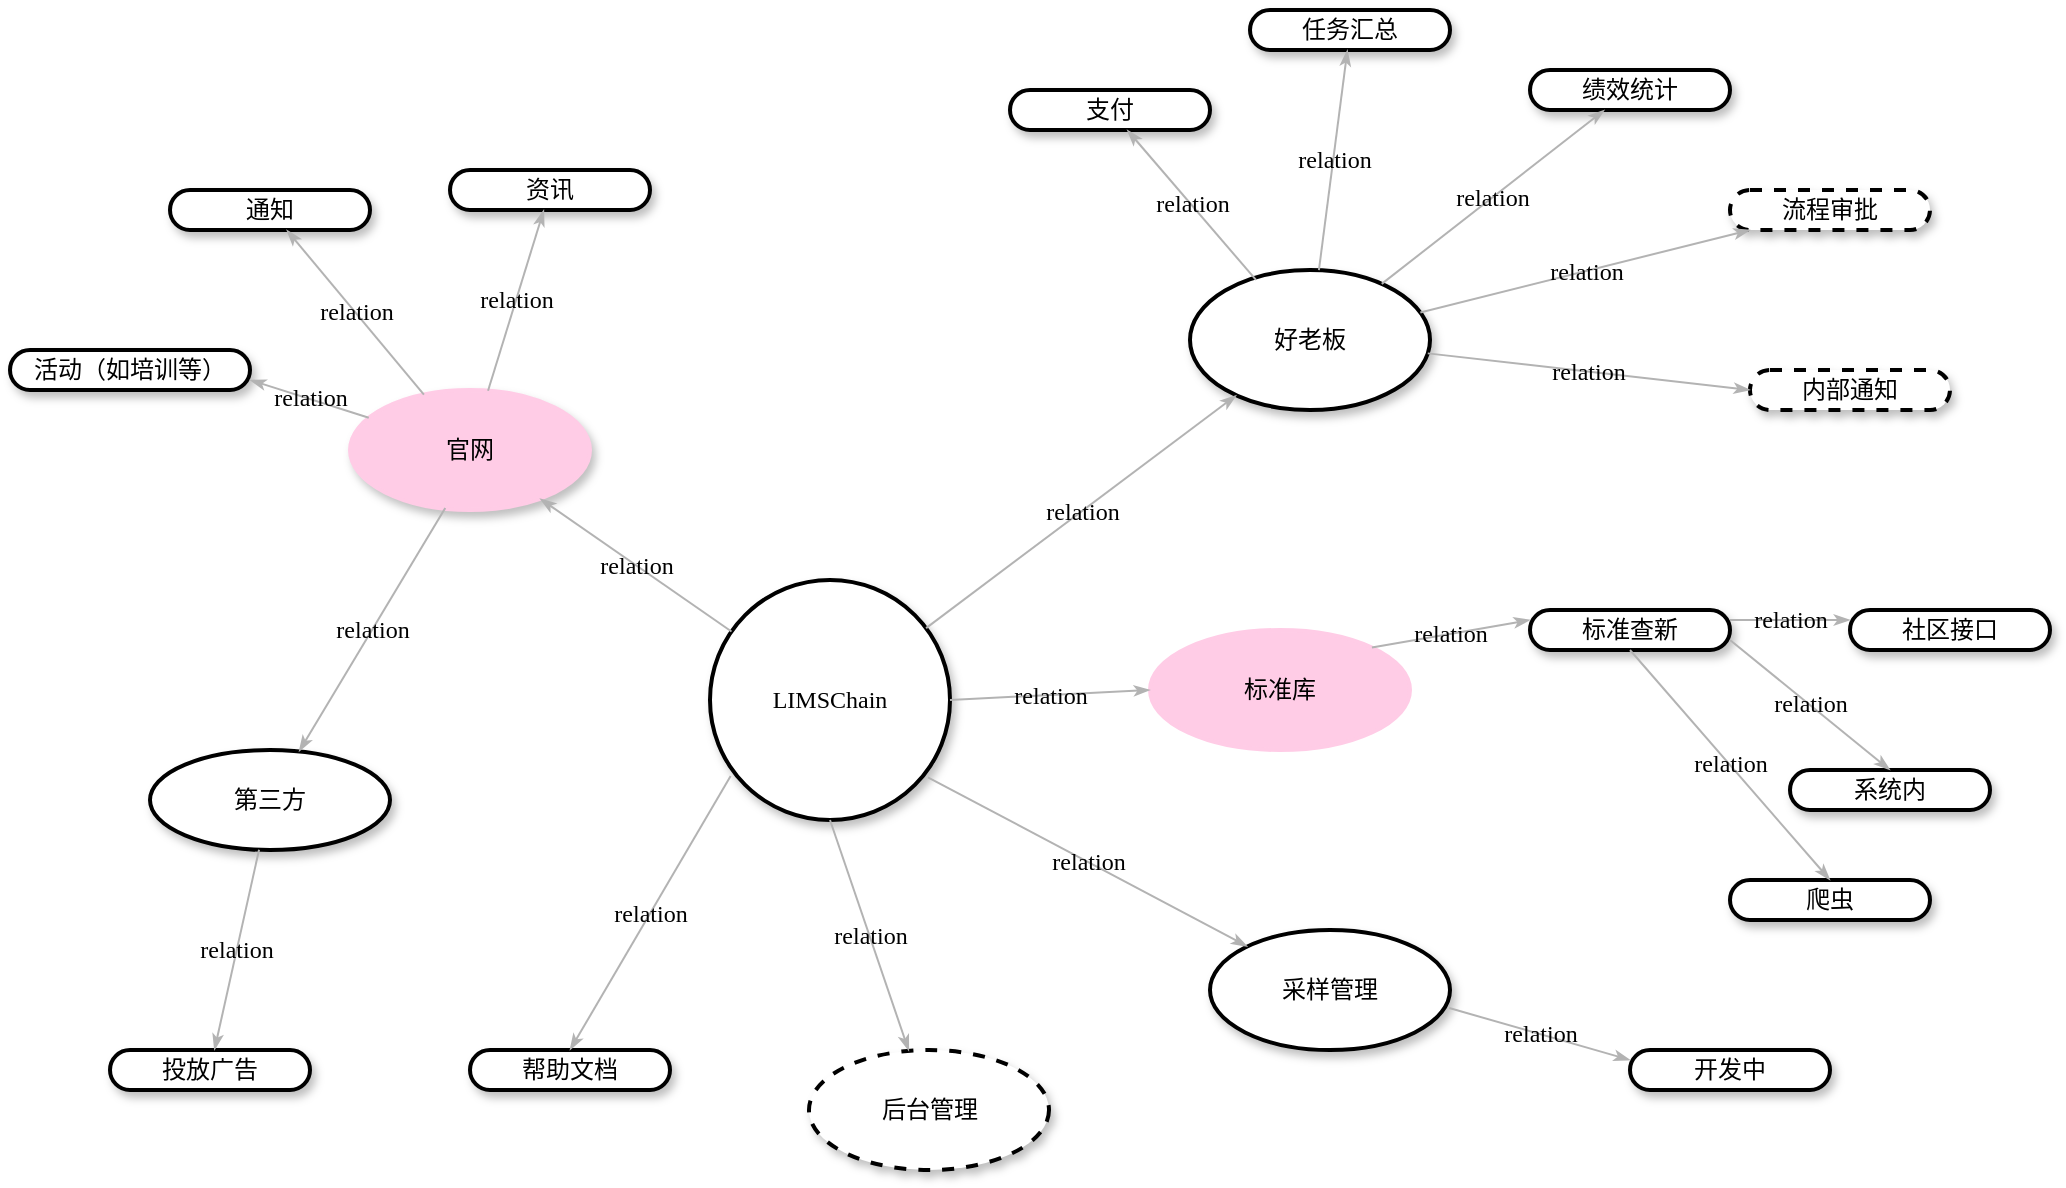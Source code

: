 <mxfile version="10.7.7" type="github"><diagram name="Page-1" id="ad52d381-51e7-2e0d-a935-2d0ddd2fd229"><mxGraphModel dx="929" dy="545" grid="1" gridSize="10" guides="1" tooltips="1" connect="1" arrows="1" fold="1" page="1" pageScale="1" pageWidth="1100" pageHeight="850" background="#ffffff" math="0" shadow="0"><root><mxCell id="0"/><mxCell id="1" parent="0"/><mxCell id="2c924340bb9dbf6c-1" value="&lt;span&gt;活动（如培训等）&lt;/span&gt;" style="whiteSpace=wrap;html=1;rounded=1;shadow=1;comic=0;labelBackgroundColor=none;strokeColor=#000000;strokeWidth=2;fillColor=#FFFFFF;fontFamily=Verdana;fontSize=12;fontColor=#000000;align=center;arcSize=50;" parent="1" vertex="1"><mxGeometry x="30" y="180" width="120" height="20" as="geometry"/></mxCell><mxCell id="2c924340bb9dbf6c-2" value="官网" style="ellipse;whiteSpace=wrap;html=1;rounded=1;shadow=1;comic=0;labelBackgroundColor=none;strokeColor=#FFCCE6;strokeWidth=2;fillColor=#FFCCE6;fontFamily=Verdana;fontSize=12;fontColor=#000000;align=center;" parent="1" vertex="1"><mxGeometry x="200" y="200" width="120" height="60" as="geometry"/></mxCell><mxCell id="2c924340bb9dbf6c-3" value="&lt;span&gt;好老板&lt;/span&gt;" style="ellipse;whiteSpace=wrap;html=1;rounded=1;shadow=1;comic=0;labelBackgroundColor=none;strokeColor=#000000;strokeWidth=2;fillColor=#FFFFFF;fontFamily=Verdana;fontSize=12;fontColor=#000000;align=center;" parent="1" vertex="1"><mxGeometry x="620" y="140" width="120" height="70" as="geometry"/></mxCell><mxCell id="2c924340bb9dbf6c-4" value="LIMSChain" style="ellipse;whiteSpace=wrap;html=1;rounded=1;shadow=1;comic=0;labelBackgroundColor=none;strokeColor=#000000;strokeWidth=2;fillColor=#FFFFFF;fontFamily=Verdana;fontSize=12;fontColor=#000000;align=center;" parent="1" vertex="1"><mxGeometry x="380" y="295" width="120" height="120" as="geometry"/></mxCell><mxCell id="DZfunI73nDGpVMMWSSd2-9" value="标准库" style="ellipse;whiteSpace=wrap;html=1;rounded=1;shadow=0;comic=0;labelBackgroundColor=none;strokeColor=#FFCCE6;strokeWidth=2;fillColor=#FFCCE6;fontFamily=Verdana;fontSize=12;fontColor=#000000;align=center;" parent="1" vertex="1"><mxGeometry x="600" y="320" width="130" height="60" as="geometry"/></mxCell><mxCell id="DZfunI73nDGpVMMWSSd2-7" value="后台管理" style="ellipse;whiteSpace=wrap;html=1;rounded=1;shadow=1;comic=0;labelBackgroundColor=none;strokeColor=#000000;strokeWidth=2;fillColor=#FFFFFF;fontFamily=Verdana;fontSize=12;fontColor=#000000;align=center;dashed=1;" parent="1" vertex="1"><mxGeometry x="429.5" y="530" width="120" height="60" as="geometry"/></mxCell><mxCell id="2c924340bb9dbf6c-5" value="第三方" style="ellipse;whiteSpace=wrap;html=1;rounded=1;shadow=1;comic=0;labelBackgroundColor=none;strokeColor=#000000;strokeWidth=2;fillColor=#FFFFFF;fontFamily=Verdana;fontSize=12;fontColor=#000000;align=center;" parent="1" vertex="1"><mxGeometry x="100" y="380" width="120" height="50" as="geometry"/></mxCell><mxCell id="2c924340bb9dbf6c-10" value="&lt;span&gt;通知&lt;/span&gt;" style="whiteSpace=wrap;html=1;rounded=1;shadow=1;comic=0;labelBackgroundColor=none;strokeColor=#000000;strokeWidth=2;fillColor=#FFFFFF;fontFamily=Verdana;fontSize=12;fontColor=#000000;align=center;arcSize=50;" parent="1" vertex="1"><mxGeometry x="110" y="100" width="100" height="20" as="geometry"/></mxCell><mxCell id="2c924340bb9dbf6c-16" value="&lt;span&gt;任务汇总&lt;/span&gt;" style="whiteSpace=wrap;html=1;rounded=1;shadow=1;comic=0;labelBackgroundColor=none;strokeColor=#000000;strokeWidth=2;fillColor=#FFFFFF;fontFamily=Verdana;fontSize=12;fontColor=#000000;align=center;arcSize=50;" parent="1" vertex="1"><mxGeometry x="650" y="10" width="100" height="20" as="geometry"/></mxCell><mxCell id="2c924340bb9dbf6c-17" value="&lt;span&gt;绩效统计&lt;/span&gt;" style="whiteSpace=wrap;html=1;rounded=1;shadow=1;comic=0;labelBackgroundColor=none;strokeColor=#000000;strokeWidth=2;fillColor=#FFFFFF;fontFamily=Verdana;fontSize=12;fontColor=#000000;align=center;arcSize=50;" parent="1" vertex="1"><mxGeometry x="790" y="40" width="100" height="20" as="geometry"/></mxCell><mxCell id="2c924340bb9dbf6c-18" value="&lt;span&gt;流程审批&lt;/span&gt;" style="whiteSpace=wrap;html=1;rounded=1;shadow=1;comic=0;labelBackgroundColor=none;strokeColor=#000000;strokeWidth=2;fillColor=#FFFFFF;fontFamily=Verdana;fontSize=12;fontColor=#000000;align=center;arcSize=50;dashed=1;" parent="1" vertex="1"><mxGeometry x="890" y="100" width="100" height="20" as="geometry"/></mxCell><mxCell id="2c924340bb9dbf6c-19" value="内部通知" style="whiteSpace=wrap;html=1;rounded=1;shadow=1;comic=0;labelBackgroundColor=none;strokeColor=#000000;strokeWidth=2;fillColor=#FFFFFF;fontFamily=Verdana;fontSize=12;fontColor=#000000;align=center;arcSize=50;dashed=1;" parent="1" vertex="1"><mxGeometry x="900" y="190" width="100" height="20" as="geometry"/></mxCell><mxCell id="2c924340bb9dbf6c-27" value="relation" style="edgeStyle=none;rounded=1;html=1;labelBackgroundColor=none;startArrow=none;startFill=0;startSize=5;endArrow=classicThin;endFill=1;endSize=5;jettySize=auto;orthogonalLoop=1;strokeColor=#B3B3B3;strokeWidth=1;fontFamily=Verdana;fontSize=12;fontColor=#000000;" parent="1" source="2c924340bb9dbf6c-2" target="2c924340bb9dbf6c-10" edge="1"><mxGeometry relative="1" as="geometry"/></mxCell><mxCell id="2c924340bb9dbf6c-28" value="relation" style="edgeStyle=none;rounded=1;html=1;labelBackgroundColor=none;startArrow=none;startFill=0;startSize=5;endArrow=classicThin;endFill=1;endSize=5;jettySize=auto;orthogonalLoop=1;strokeColor=#B3B3B3;strokeWidth=1;fontFamily=Verdana;fontSize=12;fontColor=#000000;entryX=1;entryY=0.75;entryDx=0;entryDy=0;" parent="1" source="2c924340bb9dbf6c-2" target="2c924340bb9dbf6c-1" edge="1"><mxGeometry relative="1" as="geometry"/></mxCell><mxCell id="2c924340bb9dbf6c-31" value="relation" style="edgeStyle=none;rounded=1;html=1;labelBackgroundColor=none;startArrow=none;startFill=0;startSize=5;endArrow=classicThin;endFill=1;endSize=5;jettySize=auto;orthogonalLoop=1;strokeColor=#B3B3B3;strokeWidth=1;fontFamily=Verdana;fontSize=12;fontColor=#000000;" parent="1" source="2c924340bb9dbf6c-4" target="2c924340bb9dbf6c-2" edge="1"><mxGeometry relative="1" as="geometry"/></mxCell><mxCell id="2c924340bb9dbf6c-32" value="relation" style="edgeStyle=none;rounded=1;html=1;labelBackgroundColor=none;startArrow=none;startFill=0;startSize=5;endArrow=classicThin;endFill=1;endSize=5;jettySize=auto;orthogonalLoop=1;strokeColor=#B3B3B3;strokeWidth=1;fontFamily=Verdana;fontSize=12;fontColor=#000000;" parent="1" source="2c924340bb9dbf6c-4" target="2c924340bb9dbf6c-3" edge="1"><mxGeometry relative="1" as="geometry"/></mxCell><mxCell id="2c924340bb9dbf6c-33" value="relation" style="edgeStyle=none;rounded=1;html=1;labelBackgroundColor=none;startArrow=none;startFill=0;startSize=5;endArrow=classicThin;endFill=1;endSize=5;jettySize=auto;orthogonalLoop=1;strokeColor=#B3B3B3;strokeWidth=1;fontFamily=Verdana;fontSize=12;fontColor=#000000;exitX=0.397;exitY=0.983;exitDx=0;exitDy=0;exitPerimeter=0;" parent="1" source="2c924340bb9dbf6c-2" target="2c924340bb9dbf6c-5" edge="1"><mxGeometry relative="1" as="geometry"><mxPoint x="440" y="350" as="sourcePoint"/></mxGeometry></mxCell><mxCell id="2c924340bb9dbf6c-40" value="relation" style="edgeStyle=none;rounded=1;html=1;labelBackgroundColor=none;startArrow=none;startFill=0;startSize=5;endArrow=classicThin;endFill=1;endSize=5;jettySize=auto;orthogonalLoop=1;strokeColor=#B3B3B3;strokeWidth=1;fontFamily=Verdana;fontSize=12;fontColor=#000000;entryX=0;entryY=0.5;entryDx=0;entryDy=0;" parent="1" source="2c924340bb9dbf6c-3" target="2c924340bb9dbf6c-19" edge="1"><mxGeometry relative="1" as="geometry"/></mxCell><mxCell id="2c924340bb9dbf6c-41" value="relation" style="edgeStyle=none;rounded=1;html=1;labelBackgroundColor=none;startArrow=none;startFill=0;startSize=5;endArrow=classicThin;endFill=1;endSize=5;jettySize=auto;orthogonalLoop=1;strokeColor=#B3B3B3;strokeWidth=1;fontFamily=Verdana;fontSize=12;fontColor=#000000;" parent="1" source="2c924340bb9dbf6c-3" target="2c924340bb9dbf6c-18" edge="1"><mxGeometry relative="1" as="geometry"/></mxCell><mxCell id="2c924340bb9dbf6c-42" value="relation" style="edgeStyle=none;rounded=1;html=1;labelBackgroundColor=none;startArrow=none;startFill=0;startSize=5;endArrow=classicThin;endFill=1;endSize=5;jettySize=auto;orthogonalLoop=1;strokeColor=#B3B3B3;strokeWidth=1;fontFamily=Verdana;fontSize=12;fontColor=#000000;" parent="1" source="2c924340bb9dbf6c-3" target="2c924340bb9dbf6c-17" edge="1"><mxGeometry relative="1" as="geometry"/></mxCell><mxCell id="2c924340bb9dbf6c-43" value="relation" style="edgeStyle=none;rounded=1;html=1;labelBackgroundColor=none;startArrow=none;startFill=0;startSize=5;endArrow=classicThin;endFill=1;endSize=5;jettySize=auto;orthogonalLoop=1;strokeColor=#B3B3B3;strokeWidth=1;fontFamily=Verdana;fontSize=12;fontColor=#000000;" parent="1" source="2c924340bb9dbf6c-3" target="2c924340bb9dbf6c-16" edge="1"><mxGeometry relative="1" as="geometry"/></mxCell><mxCell id="2c924340bb9dbf6c-55" value="&lt;span&gt;资讯&lt;/span&gt;" style="whiteSpace=wrap;html=1;rounded=1;shadow=1;comic=0;labelBackgroundColor=none;strokeColor=#000000;strokeWidth=2;fillColor=#FFFFFF;fontFamily=Verdana;fontSize=12;fontColor=#000000;align=center;arcSize=50;" parent="1" vertex="1"><mxGeometry x="250" y="90" width="100" height="20" as="geometry"/></mxCell><mxCell id="2c924340bb9dbf6c-58" value="&lt;span&gt;投放广告&lt;/span&gt;" style="whiteSpace=wrap;html=1;rounded=1;shadow=1;comic=0;labelBackgroundColor=none;strokeColor=#000000;strokeWidth=2;fillColor=#FFFFFF;fontFamily=Verdana;fontSize=12;fontColor=#000000;align=center;arcSize=50;" parent="1" vertex="1"><mxGeometry x="80" y="530" width="100" height="20" as="geometry"/></mxCell><mxCell id="2c924340bb9dbf6c-61" value="relation" style="edgeStyle=none;rounded=1;html=1;labelBackgroundColor=none;startArrow=none;startFill=0;startSize=5;endArrow=classicThin;endFill=1;endSize=5;jettySize=auto;orthogonalLoop=1;strokeColor=#B3B3B3;strokeWidth=1;fontFamily=Verdana;fontSize=12;fontColor=#000000;" parent="1" source="2c924340bb9dbf6c-2" target="2c924340bb9dbf6c-55" edge="1"><mxGeometry relative="1" as="geometry"/></mxCell><mxCell id="2c924340bb9dbf6c-77" value="relation" style="edgeStyle=none;rounded=1;html=1;labelBackgroundColor=none;startArrow=none;startFill=0;startSize=5;endArrow=classicThin;endFill=1;endSize=5;jettySize=auto;orthogonalLoop=1;strokeColor=#B3B3B3;strokeWidth=1;fontFamily=Verdana;fontSize=12;fontColor=#000000;" parent="1" source="2c924340bb9dbf6c-5" target="2c924340bb9dbf6c-58" edge="1"><mxGeometry relative="1" as="geometry"/></mxCell><mxCell id="DZfunI73nDGpVMMWSSd2-11" value="relation" style="edgeStyle=none;rounded=1;html=1;labelBackgroundColor=none;startArrow=none;startFill=0;startSize=5;endArrow=classicThin;endFill=1;endSize=5;jettySize=auto;orthogonalLoop=1;strokeColor=#B3B3B3;strokeWidth=1;fontFamily=Verdana;fontSize=12;fontColor=#000000;exitX=1;exitY=0.5;exitDx=0;exitDy=0;entryX=0;entryY=0.5;entryDx=0;entryDy=0;" parent="1" source="2c924340bb9dbf6c-4" target="DZfunI73nDGpVMMWSSd2-9" edge="1"><mxGeometry relative="1" as="geometry"><mxPoint x="559" y="406" as="sourcePoint"/><mxPoint x="632.212" y="500" as="targetPoint"/></mxGeometry></mxCell><mxCell id="DZfunI73nDGpVMMWSSd2-12" value="relation" style="edgeStyle=none;rounded=1;html=1;labelBackgroundColor=none;startArrow=none;startFill=0;startSize=5;endArrow=classicThin;endFill=1;endSize=5;jettySize=auto;orthogonalLoop=1;strokeColor=#B3B3B3;strokeWidth=1;fontFamily=Verdana;fontSize=12;fontColor=#000000;exitX=0.5;exitY=1;exitDx=0;exitDy=0;" parent="1" source="2c924340bb9dbf6c-4" target="DZfunI73nDGpVMMWSSd2-7" edge="1"><mxGeometry relative="1" as="geometry"><mxPoint x="458" y="427" as="sourcePoint"/><mxPoint x="323" y="561" as="targetPoint"/></mxGeometry></mxCell><mxCell id="DZfunI73nDGpVMMWSSd2-13" value="&lt;span&gt;帮助文档&lt;/span&gt;" style="whiteSpace=wrap;html=1;rounded=1;shadow=1;comic=0;labelBackgroundColor=none;strokeColor=#000000;strokeWidth=2;fillColor=#FFFFFF;fontFamily=Verdana;fontSize=12;fontColor=#000000;align=center;arcSize=50;" parent="1" vertex="1"><mxGeometry x="260" y="530" width="100" height="20" as="geometry"/></mxCell><mxCell id="DZfunI73nDGpVMMWSSd2-14" value="relation" style="edgeStyle=none;rounded=1;html=1;labelBackgroundColor=none;startArrow=none;startFill=0;startSize=5;endArrow=classicThin;endFill=1;endSize=5;jettySize=auto;orthogonalLoop=1;strokeColor=#B3B3B3;strokeWidth=1;fontFamily=Verdana;fontSize=12;fontColor=#000000;exitX=0.086;exitY=0.817;exitDx=0;exitDy=0;entryX=0.5;entryY=0;entryDx=0;entryDy=0;exitPerimeter=0;" parent="1" source="2c924340bb9dbf6c-4" target="DZfunI73nDGpVMMWSSd2-13" edge="1"><mxGeometry relative="1" as="geometry"><mxPoint x="559" y="406" as="sourcePoint"/><mxPoint x="632.212" y="500" as="targetPoint"/></mxGeometry></mxCell><mxCell id="DZfunI73nDGpVMMWSSd2-17" value="&lt;span&gt;标准查新&lt;/span&gt;" style="whiteSpace=wrap;html=1;rounded=1;shadow=1;comic=0;labelBackgroundColor=none;strokeColor=#000000;strokeWidth=2;fillColor=#FFFFFF;fontFamily=Verdana;fontSize=12;fontColor=#000000;align=center;arcSize=50;" parent="1" vertex="1"><mxGeometry x="790" y="310" width="100" height="20" as="geometry"/></mxCell><mxCell id="DZfunI73nDGpVMMWSSd2-18" value="relation" style="edgeStyle=none;rounded=1;html=1;labelBackgroundColor=none;startArrow=none;startFill=0;startSize=5;endArrow=classicThin;endFill=1;endSize=5;jettySize=auto;orthogonalLoop=1;strokeColor=#B3B3B3;strokeWidth=1;fontFamily=Verdana;fontSize=12;fontColor=#000000;entryX=0;entryY=0.25;entryDx=0;entryDy=0;exitX=1;exitY=0;exitDx=0;exitDy=0;" parent="1" source="DZfunI73nDGpVMMWSSd2-9" target="DZfunI73nDGpVMMWSSd2-17" edge="1"><mxGeometry relative="1" as="geometry"><mxPoint x="762" y="319" as="sourcePoint"/><mxPoint x="910" y="283" as="targetPoint"/></mxGeometry></mxCell><mxCell id="DZfunI73nDGpVMMWSSd2-20" value="&lt;span&gt;社区接口&lt;/span&gt;" style="whiteSpace=wrap;html=1;rounded=1;shadow=1;comic=0;labelBackgroundColor=none;strokeColor=#000000;strokeWidth=2;fillColor=#FFFFFF;fontFamily=Verdana;fontSize=12;fontColor=#000000;align=center;arcSize=50;" parent="1" vertex="1"><mxGeometry x="950" y="310" width="100" height="20" as="geometry"/></mxCell><mxCell id="DZfunI73nDGpVMMWSSd2-21" value="relation" style="edgeStyle=none;rounded=1;html=1;labelBackgroundColor=none;startArrow=none;startFill=0;startSize=5;endArrow=classicThin;endFill=1;endSize=5;jettySize=auto;orthogonalLoop=1;strokeColor=#B3B3B3;strokeWidth=1;fontFamily=Verdana;fontSize=12;fontColor=#000000;entryX=0;entryY=0.25;entryDx=0;entryDy=0;exitX=1;exitY=0.25;exitDx=0;exitDy=0;" parent="1" source="DZfunI73nDGpVMMWSSd2-17" target="DZfunI73nDGpVMMWSSd2-20" edge="1"><mxGeometry relative="1" as="geometry"><mxPoint x="796" y="434" as="sourcePoint"/><mxPoint x="944" y="398" as="targetPoint"/></mxGeometry></mxCell><mxCell id="DZfunI73nDGpVMMWSSd2-22" value="&lt;span&gt;系统内&lt;/span&gt;" style="whiteSpace=wrap;html=1;rounded=1;shadow=1;comic=0;labelBackgroundColor=none;strokeColor=#000000;strokeWidth=2;fillColor=#FFFFFF;fontFamily=Verdana;fontSize=12;fontColor=#000000;align=center;arcSize=50;" parent="1" vertex="1"><mxGeometry x="920" y="390" width="100" height="20" as="geometry"/></mxCell><mxCell id="DZfunI73nDGpVMMWSSd2-23" value="relation" style="edgeStyle=none;rounded=1;html=1;labelBackgroundColor=none;startArrow=none;startFill=0;startSize=5;endArrow=classicThin;endFill=1;endSize=5;jettySize=auto;orthogonalLoop=1;strokeColor=#B3B3B3;strokeWidth=1;fontFamily=Verdana;fontSize=12;fontColor=#000000;entryX=0.5;entryY=0;entryDx=0;entryDy=0;exitX=1;exitY=0.75;exitDx=0;exitDy=0;" parent="1" source="DZfunI73nDGpVMMWSSd2-17" target="DZfunI73nDGpVMMWSSd2-22" edge="1"><mxGeometry relative="1" as="geometry"><mxPoint x="815" y="392.5" as="sourcePoint"/><mxPoint x="894" y="460.5" as="targetPoint"/></mxGeometry></mxCell><mxCell id="DZfunI73nDGpVMMWSSd2-24" value="&lt;span&gt;爬虫&lt;/span&gt;" style="whiteSpace=wrap;html=1;rounded=1;shadow=1;comic=0;labelBackgroundColor=none;strokeColor=#000000;strokeWidth=2;fillColor=#FFFFFF;fontFamily=Verdana;fontSize=12;fontColor=#000000;align=center;arcSize=50;" parent="1" vertex="1"><mxGeometry x="890" y="445" width="100" height="20" as="geometry"/></mxCell><mxCell id="DZfunI73nDGpVMMWSSd2-25" value="relation" style="edgeStyle=none;rounded=1;html=1;labelBackgroundColor=none;startArrow=none;startFill=0;startSize=5;endArrow=classicThin;endFill=1;endSize=5;jettySize=auto;orthogonalLoop=1;strokeColor=#B3B3B3;strokeWidth=1;fontFamily=Verdana;fontSize=12;fontColor=#000000;entryX=0.5;entryY=0;entryDx=0;entryDy=0;" parent="1" target="DZfunI73nDGpVMMWSSd2-24" edge="1"><mxGeometry relative="1" as="geometry"><mxPoint x="840" y="330" as="sourcePoint"/><mxPoint x="864" y="515.5" as="targetPoint"/></mxGeometry></mxCell><mxCell id="xh8tkI7GL5q70wJwu143-1" value="采样管理" style="ellipse;whiteSpace=wrap;html=1;rounded=1;shadow=1;comic=0;labelBackgroundColor=none;strokeColor=#000000;strokeWidth=2;fillColor=#FFFFFF;fontFamily=Verdana;fontSize=12;fontColor=#000000;align=center;" vertex="1" parent="1"><mxGeometry x="630" y="470" width="120" height="60" as="geometry"/></mxCell><mxCell id="xh8tkI7GL5q70wJwu143-2" value="relation" style="edgeStyle=none;rounded=1;html=1;labelBackgroundColor=none;startArrow=none;startFill=0;startSize=5;endArrow=classicThin;endFill=1;endSize=5;jettySize=auto;orthogonalLoop=1;strokeColor=#B3B3B3;strokeWidth=1;fontFamily=Verdana;fontSize=12;fontColor=#000000;exitX=0.908;exitY=0.822;exitDx=0;exitDy=0;exitPerimeter=0;" edge="1" parent="1" source="2c924340bb9dbf6c-4" target="xh8tkI7GL5q70wJwu143-1"><mxGeometry relative="1" as="geometry"><mxPoint x="499" y="390" as="sourcePoint"/><mxPoint x="650.871" y="543.773" as="targetPoint"/></mxGeometry></mxCell><mxCell id="xh8tkI7GL5q70wJwu143-3" value="开发中" style="whiteSpace=wrap;html=1;rounded=1;shadow=1;comic=0;labelBackgroundColor=none;strokeColor=#000000;strokeWidth=2;fillColor=#FFFFFF;fontFamily=Verdana;fontSize=12;fontColor=#000000;align=center;arcSize=50;" vertex="1" parent="1"><mxGeometry x="840" y="530" width="100" height="20" as="geometry"/></mxCell><mxCell id="xh8tkI7GL5q70wJwu143-4" value="relation" style="edgeStyle=none;rounded=1;html=1;labelBackgroundColor=none;startArrow=none;startFill=0;startSize=5;endArrow=classicThin;endFill=1;endSize=5;jettySize=auto;orthogonalLoop=1;strokeColor=#B3B3B3;strokeWidth=1;fontFamily=Verdana;fontSize=12;fontColor=#000000;entryX=0;entryY=0.25;entryDx=0;entryDy=0;exitX=0.997;exitY=0.65;exitDx=0;exitDy=0;exitPerimeter=0;" edge="1" parent="1" target="xh8tkI7GL5q70wJwu143-3" source="xh8tkI7GL5q70wJwu143-1"><mxGeometry relative="1" as="geometry"><mxPoint x="770" y="440" as="sourcePoint"/><mxPoint x="794" y="625.5" as="targetPoint"/></mxGeometry></mxCell><mxCell id="xh8tkI7GL5q70wJwu143-5" value="&lt;span&gt;支付&lt;br&gt;&lt;/span&gt;" style="whiteSpace=wrap;html=1;rounded=1;shadow=1;comic=0;labelBackgroundColor=none;strokeColor=#000000;strokeWidth=2;fillColor=#FFFFFF;fontFamily=Verdana;fontSize=12;fontColor=#000000;align=center;arcSize=50;" vertex="1" parent="1"><mxGeometry x="530" y="50" width="100" height="20" as="geometry"/></mxCell><mxCell id="xh8tkI7GL5q70wJwu143-6" value="relation" style="edgeStyle=none;rounded=1;html=1;labelBackgroundColor=none;startArrow=none;startFill=0;startSize=5;endArrow=classicThin;endFill=1;endSize=5;jettySize=auto;orthogonalLoop=1;strokeColor=#B3B3B3;strokeWidth=1;fontFamily=Verdana;fontSize=12;fontColor=#000000;exitX=0.275;exitY=0.071;exitDx=0;exitDy=0;exitPerimeter=0;" edge="1" target="xh8tkI7GL5q70wJwu143-5" parent="1" source="2c924340bb9dbf6c-3"><mxGeometry relative="1" as="geometry"><mxPoint x="584.003" y="140.099" as="sourcePoint"/></mxGeometry></mxCell></root></mxGraphModel></diagram></mxfile>